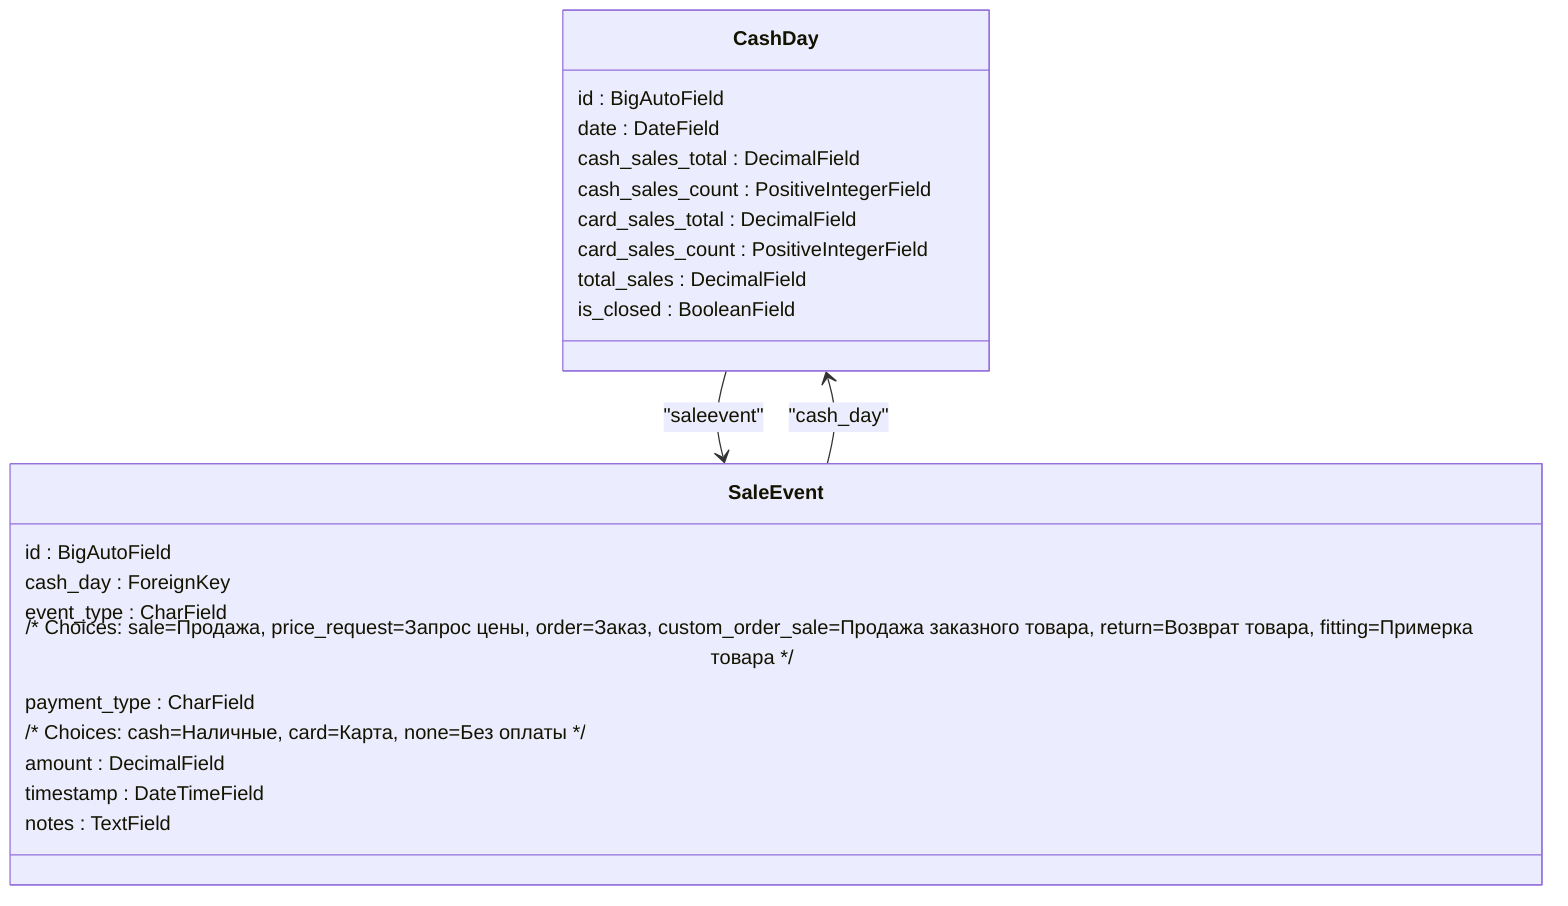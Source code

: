 classDiagram
    class CashDay {
        id : BigAutoField
        date : DateField
        cash_sales_total : DecimalField
        cash_sales_count : PositiveIntegerField
        card_sales_total : DecimalField
        card_sales_count : PositiveIntegerField
        total_sales : DecimalField
        is_closed : BooleanField
    }
    CashDay --> SaleEvent : "saleevent"
    class SaleEvent {
        id : BigAutoField
        cash_day : ForeignKey
        event_type : CharField
        /* Choices: sale=Продажа, price_request=Запрос цены, order=Заказ, custom_order_sale=Продажа заказного товара, return=Возврат товара, fitting=Примерка товара */
        payment_type : CharField
        /* Choices: cash=Наличные, card=Карта, none=Без оплаты */
        amount : DecimalField
        timestamp : DateTimeField
        notes : TextField
    }
    SaleEvent --> CashDay : "cash_day"